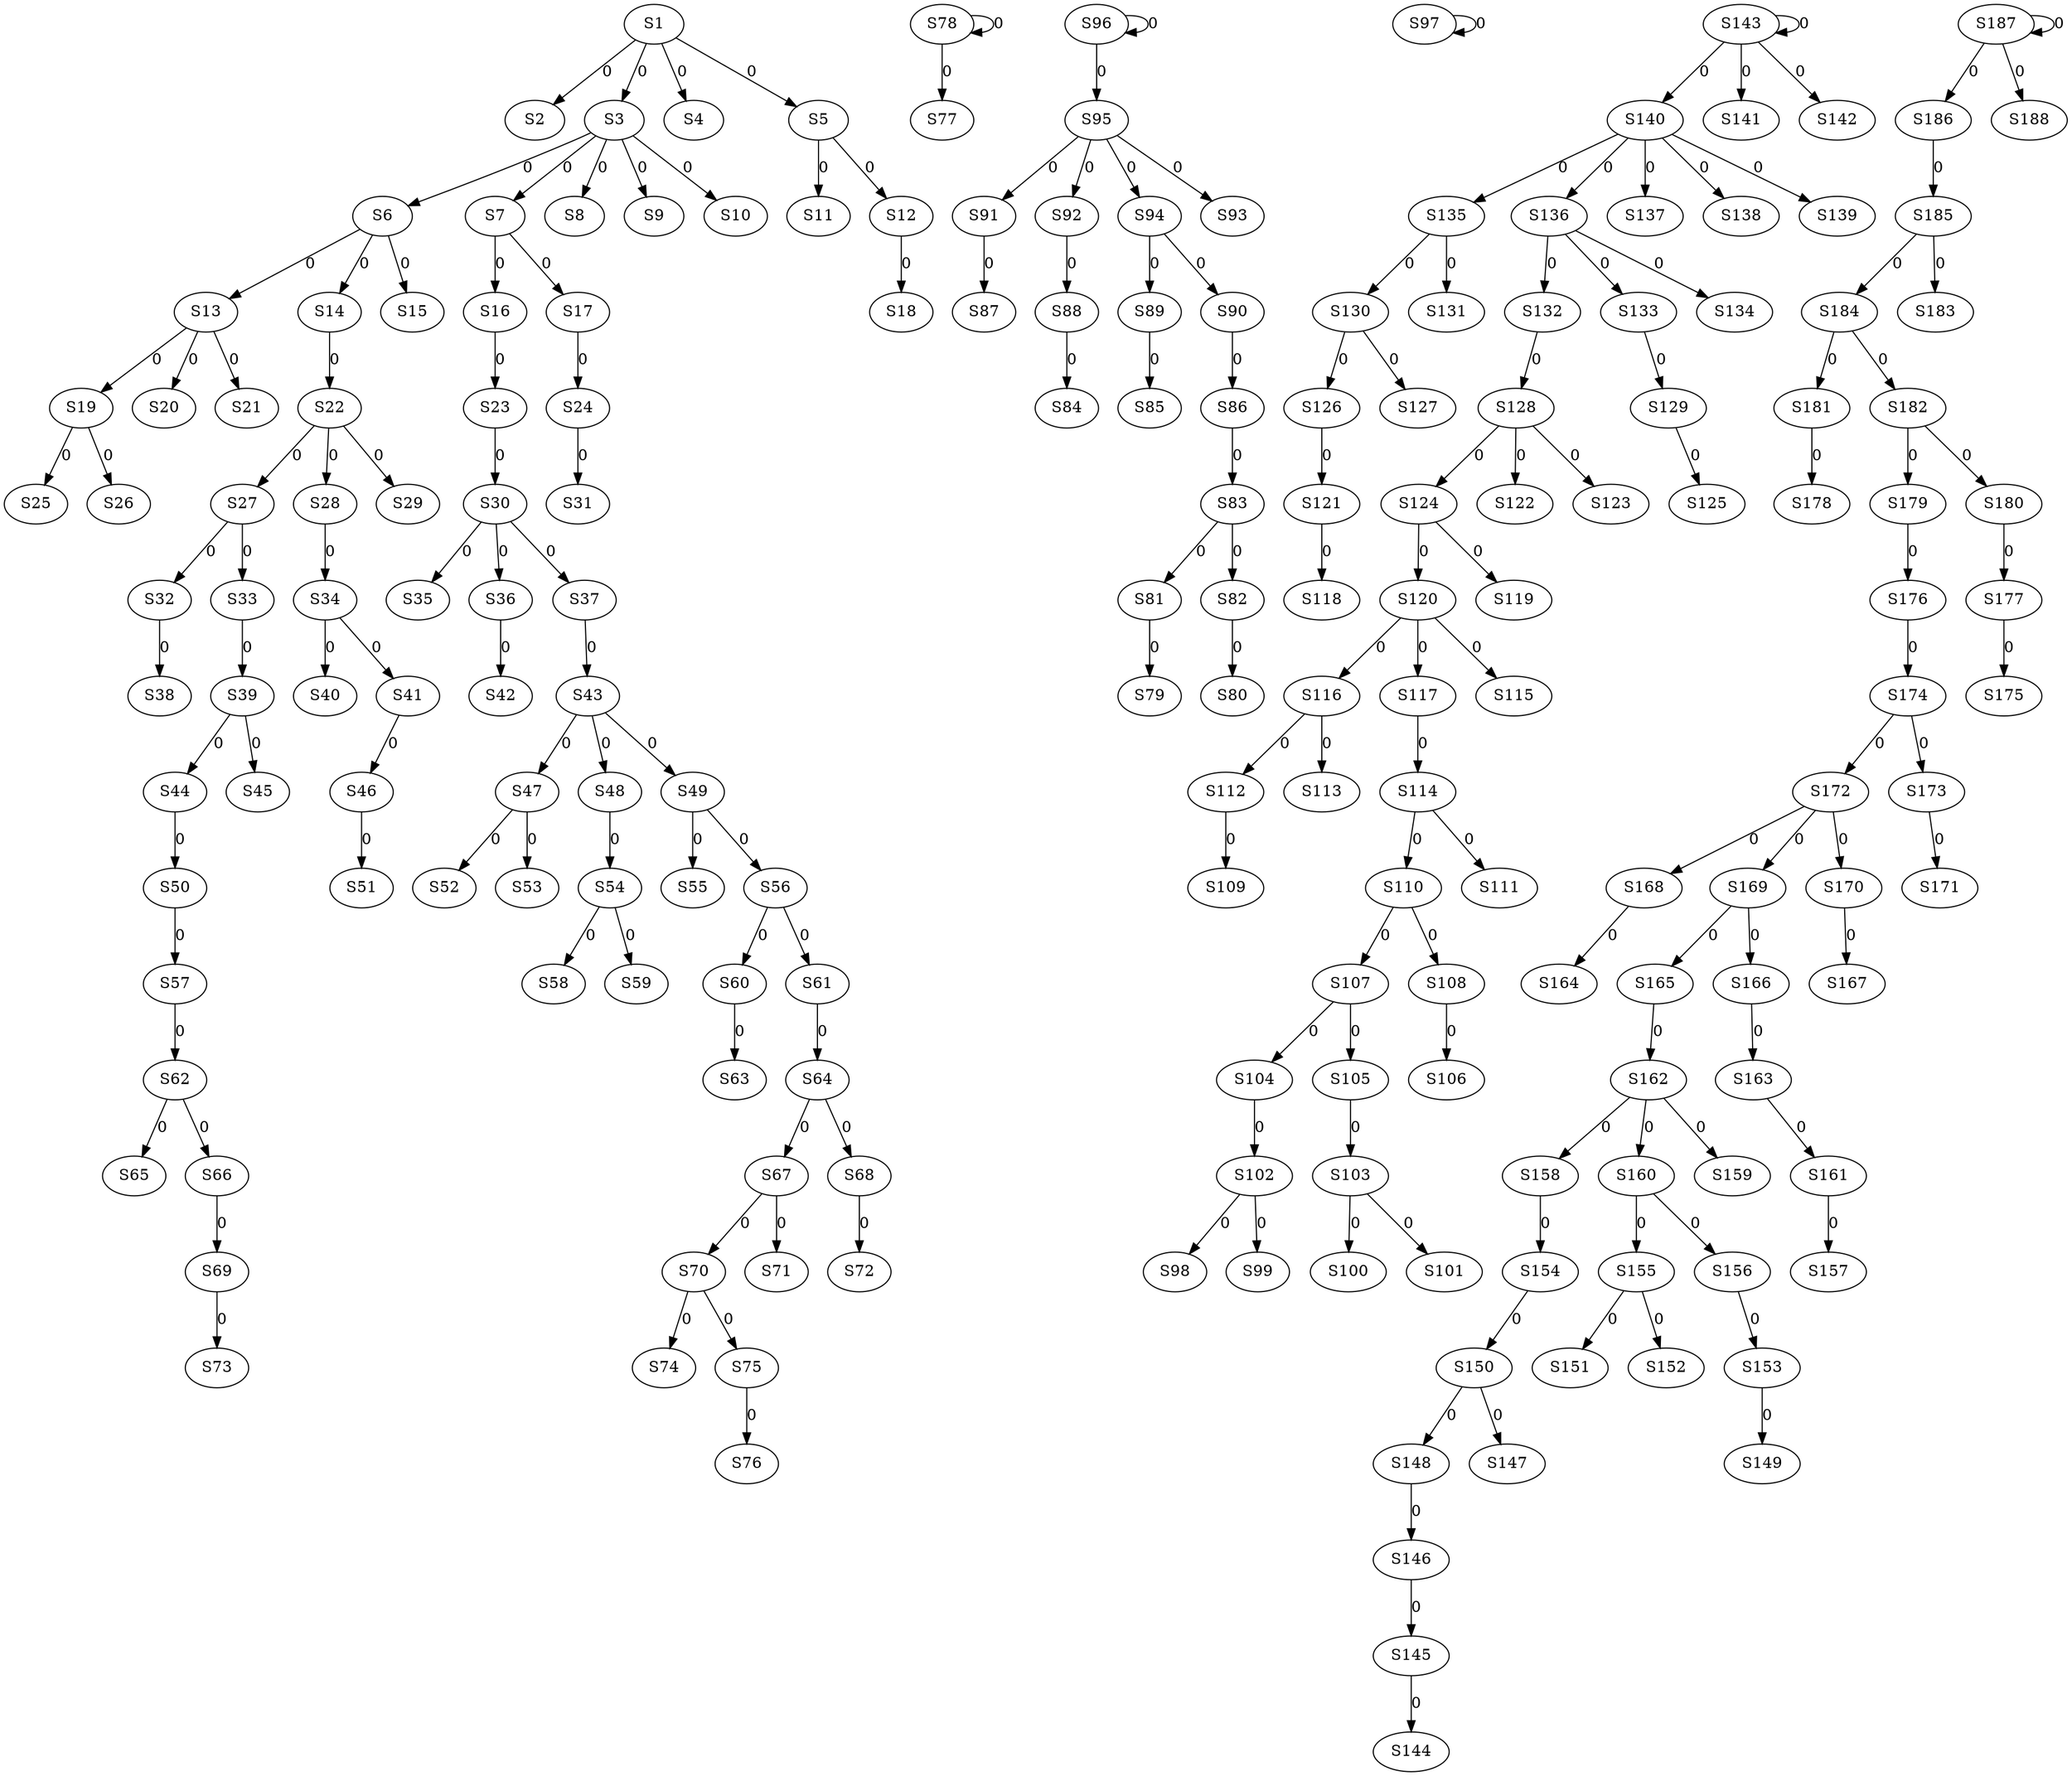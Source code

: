 strict digraph {
	S1 -> S2 [ label = 0 ];
	S1 -> S3 [ label = 0 ];
	S1 -> S4 [ label = 0 ];
	S1 -> S5 [ label = 0 ];
	S3 -> S6 [ label = 0 ];
	S3 -> S7 [ label = 0 ];
	S3 -> S8 [ label = 0 ];
	S3 -> S9 [ label = 0 ];
	S3 -> S10 [ label = 0 ];
	S5 -> S11 [ label = 0 ];
	S5 -> S12 [ label = 0 ];
	S6 -> S13 [ label = 0 ];
	S6 -> S14 [ label = 0 ];
	S6 -> S15 [ label = 0 ];
	S7 -> S16 [ label = 0 ];
	S7 -> S17 [ label = 0 ];
	S12 -> S18 [ label = 0 ];
	S13 -> S19 [ label = 0 ];
	S13 -> S20 [ label = 0 ];
	S13 -> S21 [ label = 0 ];
	S14 -> S22 [ label = 0 ];
	S16 -> S23 [ label = 0 ];
	S17 -> S24 [ label = 0 ];
	S19 -> S25 [ label = 0 ];
	S19 -> S26 [ label = 0 ];
	S22 -> S27 [ label = 0 ];
	S22 -> S28 [ label = 0 ];
	S22 -> S29 [ label = 0 ];
	S23 -> S30 [ label = 0 ];
	S24 -> S31 [ label = 0 ];
	S27 -> S32 [ label = 0 ];
	S27 -> S33 [ label = 0 ];
	S28 -> S34 [ label = 0 ];
	S30 -> S35 [ label = 0 ];
	S30 -> S36 [ label = 0 ];
	S30 -> S37 [ label = 0 ];
	S32 -> S38 [ label = 0 ];
	S33 -> S39 [ label = 0 ];
	S34 -> S40 [ label = 0 ];
	S34 -> S41 [ label = 0 ];
	S36 -> S42 [ label = 0 ];
	S37 -> S43 [ label = 0 ];
	S39 -> S44 [ label = 0 ];
	S39 -> S45 [ label = 0 ];
	S41 -> S46 [ label = 0 ];
	S43 -> S47 [ label = 0 ];
	S43 -> S48 [ label = 0 ];
	S43 -> S49 [ label = 0 ];
	S44 -> S50 [ label = 0 ];
	S46 -> S51 [ label = 0 ];
	S47 -> S52 [ label = 0 ];
	S47 -> S53 [ label = 0 ];
	S48 -> S54 [ label = 0 ];
	S49 -> S55 [ label = 0 ];
	S49 -> S56 [ label = 0 ];
	S50 -> S57 [ label = 0 ];
	S54 -> S58 [ label = 0 ];
	S54 -> S59 [ label = 0 ];
	S56 -> S60 [ label = 0 ];
	S56 -> S61 [ label = 0 ];
	S57 -> S62 [ label = 0 ];
	S60 -> S63 [ label = 0 ];
	S61 -> S64 [ label = 0 ];
	S62 -> S65 [ label = 0 ];
	S62 -> S66 [ label = 0 ];
	S64 -> S67 [ label = 0 ];
	S64 -> S68 [ label = 0 ];
	S66 -> S69 [ label = 0 ];
	S67 -> S70 [ label = 0 ];
	S67 -> S71 [ label = 0 ];
	S68 -> S72 [ label = 0 ];
	S69 -> S73 [ label = 0 ];
	S70 -> S74 [ label = 0 ];
	S70 -> S75 [ label = 0 ];
	S75 -> S76 [ label = 0 ];
	S78 -> S77 [ label = 0 ];
	S78 -> S78 [ label = 0 ];
	S81 -> S79 [ label = 0 ];
	S82 -> S80 [ label = 0 ];
	S83 -> S81 [ label = 0 ];
	S83 -> S82 [ label = 0 ];
	S86 -> S83 [ label = 0 ];
	S88 -> S84 [ label = 0 ];
	S89 -> S85 [ label = 0 ];
	S90 -> S86 [ label = 0 ];
	S91 -> S87 [ label = 0 ];
	S92 -> S88 [ label = 0 ];
	S94 -> S89 [ label = 0 ];
	S94 -> S90 [ label = 0 ];
	S95 -> S91 [ label = 0 ];
	S95 -> S92 [ label = 0 ];
	S95 -> S93 [ label = 0 ];
	S95 -> S94 [ label = 0 ];
	S96 -> S95 [ label = 0 ];
	S96 -> S96 [ label = 0 ];
	S97 -> S97 [ label = 0 ];
	S102 -> S98 [ label = 0 ];
	S102 -> S99 [ label = 0 ];
	S103 -> S100 [ label = 0 ];
	S103 -> S101 [ label = 0 ];
	S104 -> S102 [ label = 0 ];
	S105 -> S103 [ label = 0 ];
	S107 -> S104 [ label = 0 ];
	S107 -> S105 [ label = 0 ];
	S108 -> S106 [ label = 0 ];
	S110 -> S107 [ label = 0 ];
	S110 -> S108 [ label = 0 ];
	S112 -> S109 [ label = 0 ];
	S114 -> S110 [ label = 0 ];
	S114 -> S111 [ label = 0 ];
	S116 -> S112 [ label = 0 ];
	S116 -> S113 [ label = 0 ];
	S117 -> S114 [ label = 0 ];
	S120 -> S115 [ label = 0 ];
	S120 -> S116 [ label = 0 ];
	S120 -> S117 [ label = 0 ];
	S121 -> S118 [ label = 0 ];
	S124 -> S119 [ label = 0 ];
	S124 -> S120 [ label = 0 ];
	S126 -> S121 [ label = 0 ];
	S128 -> S122 [ label = 0 ];
	S128 -> S123 [ label = 0 ];
	S128 -> S124 [ label = 0 ];
	S129 -> S125 [ label = 0 ];
	S130 -> S126 [ label = 0 ];
	S130 -> S127 [ label = 0 ];
	S132 -> S128 [ label = 0 ];
	S133 -> S129 [ label = 0 ];
	S135 -> S130 [ label = 0 ];
	S135 -> S131 [ label = 0 ];
	S136 -> S132 [ label = 0 ];
	S136 -> S133 [ label = 0 ];
	S136 -> S134 [ label = 0 ];
	S140 -> S135 [ label = 0 ];
	S140 -> S136 [ label = 0 ];
	S140 -> S137 [ label = 0 ];
	S140 -> S138 [ label = 0 ];
	S140 -> S139 [ label = 0 ];
	S143 -> S140 [ label = 0 ];
	S143 -> S141 [ label = 0 ];
	S143 -> S142 [ label = 0 ];
	S143 -> S143 [ label = 0 ];
	S145 -> S144 [ label = 0 ];
	S146 -> S145 [ label = 0 ];
	S148 -> S146 [ label = 0 ];
	S150 -> S147 [ label = 0 ];
	S150 -> S148 [ label = 0 ];
	S153 -> S149 [ label = 0 ];
	S154 -> S150 [ label = 0 ];
	S155 -> S151 [ label = 0 ];
	S155 -> S152 [ label = 0 ];
	S156 -> S153 [ label = 0 ];
	S158 -> S154 [ label = 0 ];
	S160 -> S155 [ label = 0 ];
	S160 -> S156 [ label = 0 ];
	S161 -> S157 [ label = 0 ];
	S162 -> S158 [ label = 0 ];
	S162 -> S159 [ label = 0 ];
	S162 -> S160 [ label = 0 ];
	S163 -> S161 [ label = 0 ];
	S165 -> S162 [ label = 0 ];
	S166 -> S163 [ label = 0 ];
	S168 -> S164 [ label = 0 ];
	S169 -> S165 [ label = 0 ];
	S169 -> S166 [ label = 0 ];
	S170 -> S167 [ label = 0 ];
	S172 -> S168 [ label = 0 ];
	S172 -> S169 [ label = 0 ];
	S172 -> S170 [ label = 0 ];
	S173 -> S171 [ label = 0 ];
	S174 -> S172 [ label = 0 ];
	S174 -> S173 [ label = 0 ];
	S176 -> S174 [ label = 0 ];
	S177 -> S175 [ label = 0 ];
	S179 -> S176 [ label = 0 ];
	S180 -> S177 [ label = 0 ];
	S181 -> S178 [ label = 0 ];
	S182 -> S179 [ label = 0 ];
	S182 -> S180 [ label = 0 ];
	S184 -> S181 [ label = 0 ];
	S184 -> S182 [ label = 0 ];
	S185 -> S183 [ label = 0 ];
	S185 -> S184 [ label = 0 ];
	S186 -> S185 [ label = 0 ];
	S187 -> S186 [ label = 0 ];
	S187 -> S187 [ label = 0 ];
	S187 -> S188 [ label = 0 ];
}